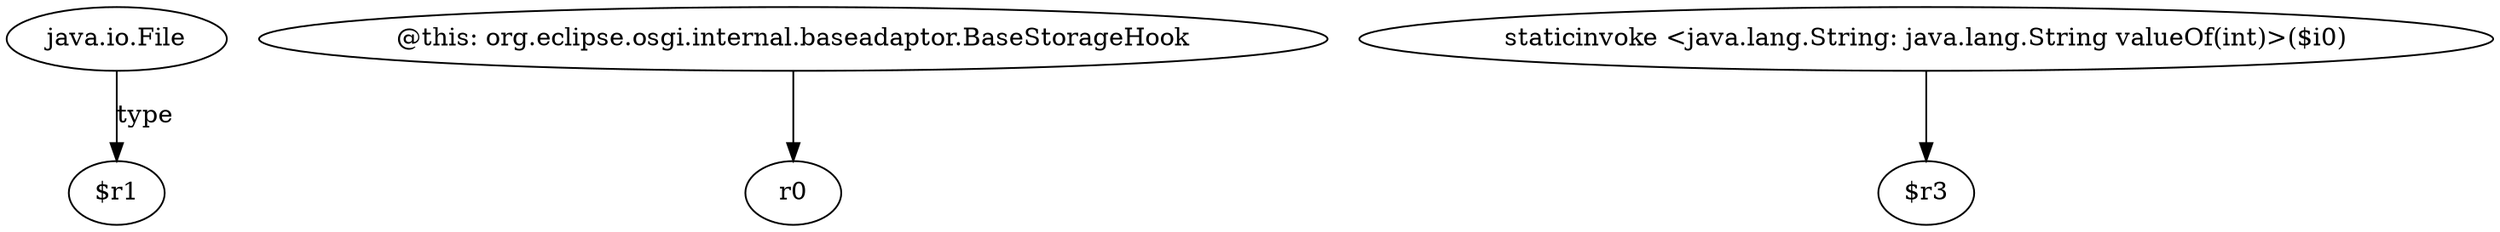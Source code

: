 digraph g {
0[label="java.io.File"]
1[label="$r1"]
0->1[label="type"]
2[label="@this: org.eclipse.osgi.internal.baseadaptor.BaseStorageHook"]
3[label="r0"]
2->3[label=""]
4[label="staticinvoke <java.lang.String: java.lang.String valueOf(int)>($i0)"]
5[label="$r3"]
4->5[label=""]
}